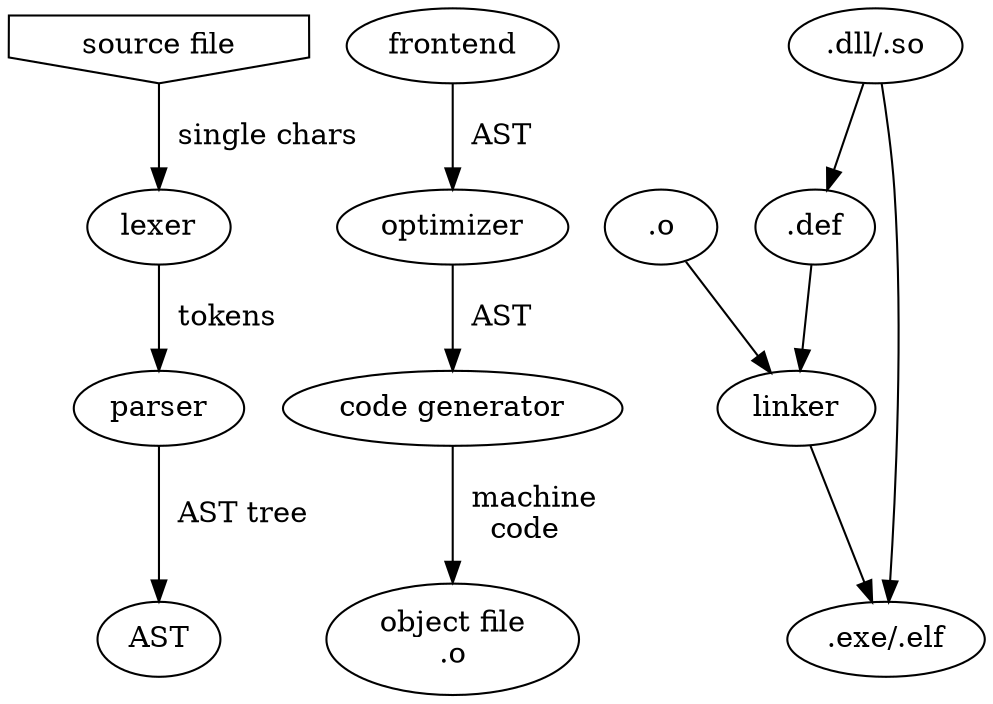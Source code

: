digraph {

subgraph frontend { label=frontend; 

"source file" [shape=invhouse];
"source file" -> lexer [label="  single chars"];
lexer -> parser [label="  tokens"];
parser -> "AST" [label="  AST tree"]; 
}

subgraph backend { label=backend;

frontend -> "optimizer" -> "code generator" [label="  AST"];
"code generator" -> "object file\l.o" [label="  machine\lcode"];
 
}

subgraph { label=linker;
".o" -> linker;
".dll/.so" -> ".def" -> linker;
linker -> ".exe/.elf";
".dll/.so" -> ".exe/.elf";
}

}